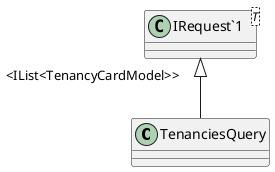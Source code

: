 @startuml
class TenanciesQuery {
}
class "IRequest`1"<T> {
}
"IRequest`1" "<IList<TenancyCardModel>>" <|-- TenanciesQuery
@enduml

